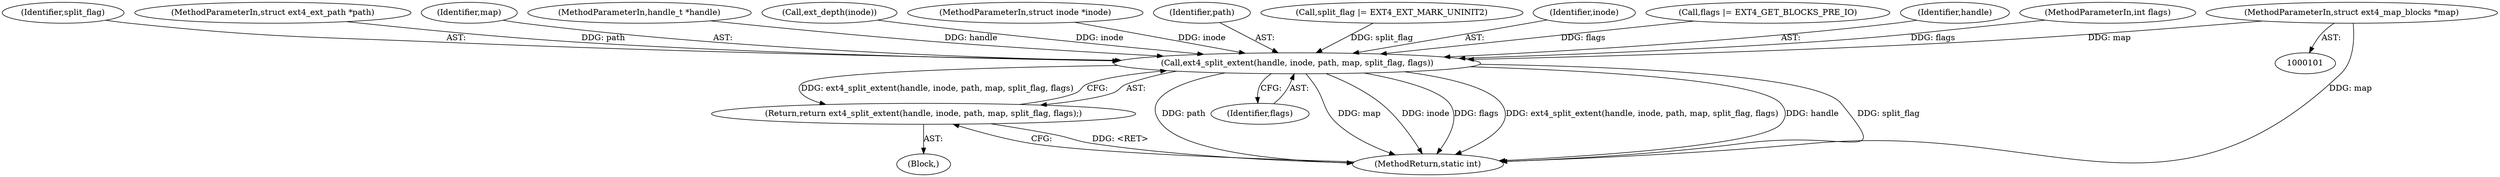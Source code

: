 digraph "0_linux_667eff35a1f56fa74ce98a0c7c29a40adc1ba4e3_0@pointer" {
"1000104" [label="(MethodParameterIn,struct ext4_map_blocks *map)"];
"1000206" [label="(Call,ext4_split_extent(handle, inode, path, map, split_flag, flags))"];
"1000205" [label="(Return,return ext4_split_extent(handle, inode, path, map, split_flag, flags);)"];
"1000211" [label="(Identifier,split_flag)"];
"1000105" [label="(MethodParameterIn,struct ext4_ext_path *path)"];
"1000210" [label="(Identifier,map)"];
"1000102" [label="(MethodParameterIn,handle_t *handle)"];
"1000170" [label="(Call,ext_depth(inode))"];
"1000103" [label="(MethodParameterIn,struct inode *inode)"];
"1000209" [label="(Identifier,path)"];
"1000199" [label="(Call,split_flag |= EXT4_EXT_MARK_UNINIT2)"];
"1000104" [label="(MethodParameterIn,struct ext4_map_blocks *map)"];
"1000212" [label="(Identifier,flags)"];
"1000213" [label="(MethodReturn,static int)"];
"1000208" [label="(Identifier,inode)"];
"1000202" [label="(Call,flags |= EXT4_GET_BLOCKS_PRE_IO)"];
"1000207" [label="(Identifier,handle)"];
"1000206" [label="(Call,ext4_split_extent(handle, inode, path, map, split_flag, flags))"];
"1000107" [label="(Block,)"];
"1000106" [label="(MethodParameterIn,int flags)"];
"1000205" [label="(Return,return ext4_split_extent(handle, inode, path, map, split_flag, flags);)"];
"1000104" -> "1000101"  [label="AST: "];
"1000104" -> "1000213"  [label="DDG: map"];
"1000104" -> "1000206"  [label="DDG: map"];
"1000206" -> "1000205"  [label="AST: "];
"1000206" -> "1000212"  [label="CFG: "];
"1000207" -> "1000206"  [label="AST: "];
"1000208" -> "1000206"  [label="AST: "];
"1000209" -> "1000206"  [label="AST: "];
"1000210" -> "1000206"  [label="AST: "];
"1000211" -> "1000206"  [label="AST: "];
"1000212" -> "1000206"  [label="AST: "];
"1000205" -> "1000206"  [label="CFG: "];
"1000206" -> "1000213"  [label="DDG: path"];
"1000206" -> "1000213"  [label="DDG: map"];
"1000206" -> "1000213"  [label="DDG: inode"];
"1000206" -> "1000213"  [label="DDG: flags"];
"1000206" -> "1000213"  [label="DDG: ext4_split_extent(handle, inode, path, map, split_flag, flags)"];
"1000206" -> "1000213"  [label="DDG: handle"];
"1000206" -> "1000213"  [label="DDG: split_flag"];
"1000206" -> "1000205"  [label="DDG: ext4_split_extent(handle, inode, path, map, split_flag, flags)"];
"1000102" -> "1000206"  [label="DDG: handle"];
"1000170" -> "1000206"  [label="DDG: inode"];
"1000103" -> "1000206"  [label="DDG: inode"];
"1000105" -> "1000206"  [label="DDG: path"];
"1000199" -> "1000206"  [label="DDG: split_flag"];
"1000202" -> "1000206"  [label="DDG: flags"];
"1000106" -> "1000206"  [label="DDG: flags"];
"1000205" -> "1000107"  [label="AST: "];
"1000213" -> "1000205"  [label="CFG: "];
"1000205" -> "1000213"  [label="DDG: <RET>"];
}
